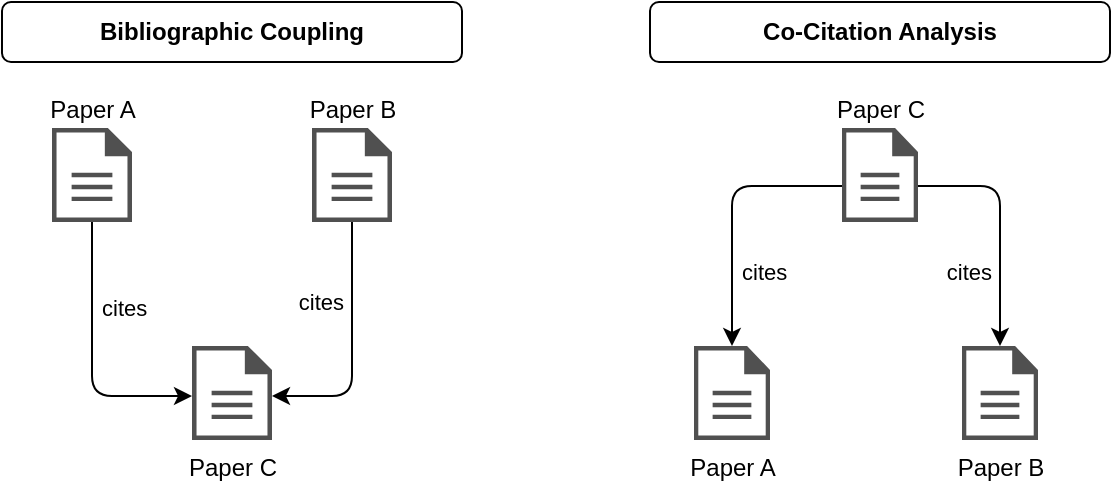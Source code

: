 <mxfile>
    <diagram id="6hGFLwfOUWnqI-ysMvHY" name="Page-1">
        <mxGraphModel dx="587" dy="591" grid="1" gridSize="10" guides="1" tooltips="1" connect="1" arrows="1" fold="1" page="1" pageScale="1" pageWidth="827" pageHeight="1169" math="0" shadow="0">
            <root>
                <mxCell id="0"/>
                <mxCell id="1" parent="0"/>
                <mxCell id="21" value="Paper A" style="sketch=0;pointerEvents=1;shadow=0;dashed=0;html=1;strokeColor=none;fillColor=#505050;labelPosition=center;verticalLabelPosition=top;verticalAlign=bottom;outlineConnect=0;align=center;shape=mxgraph.office.concepts.document;" parent="1" vertex="1">
                    <mxGeometry x="81" y="113" width="40" height="47" as="geometry"/>
                </mxCell>
                <mxCell id="22" value="Paper B" style="sketch=0;pointerEvents=1;shadow=0;dashed=0;html=1;strokeColor=none;fillColor=#505050;labelPosition=center;verticalLabelPosition=top;verticalAlign=bottom;outlineConnect=0;align=center;shape=mxgraph.office.concepts.document;" parent="1" vertex="1">
                    <mxGeometry x="211" y="113" width="40" height="47" as="geometry"/>
                </mxCell>
                <mxCell id="23" value="Paper C" style="sketch=0;pointerEvents=1;shadow=0;dashed=0;html=1;strokeColor=none;fillColor=#505050;labelPosition=center;verticalLabelPosition=bottom;verticalAlign=top;outlineConnect=0;align=center;shape=mxgraph.office.concepts.document;" parent="1" vertex="1">
                    <mxGeometry x="151" y="222" width="40" height="47" as="geometry"/>
                </mxCell>
                <mxCell id="25" value="cites" style="endArrow=classic;html=1;edgeStyle=orthogonalEdgeStyle;labelPosition=right;verticalLabelPosition=middle;align=left;verticalAlign=middle;spacingLeft=3;spacingRight=0;" parent="1" source="21" target="23" edge="1">
                    <mxGeometry x="-0.37" width="50" height="50" relative="1" as="geometry">
                        <mxPoint x="371" y="513" as="sourcePoint"/>
                        <mxPoint x="101" y="273" as="targetPoint"/>
                        <Array as="points">
                            <mxPoint x="101" y="247"/>
                        </Array>
                        <mxPoint as="offset"/>
                    </mxGeometry>
                </mxCell>
                <mxCell id="26" value="cites" style="endArrow=classic;html=1;edgeStyle=orthogonalEdgeStyle;labelPosition=left;verticalLabelPosition=middle;align=right;verticalAlign=middle;spacingRight=3;" parent="1" edge="1">
                    <mxGeometry x="-0.37" width="50" height="50" relative="1" as="geometry">
                        <mxPoint x="231" y="160" as="sourcePoint"/>
                        <mxPoint x="191" y="247" as="targetPoint"/>
                        <Array as="points">
                            <mxPoint x="231" y="247"/>
                        </Array>
                        <mxPoint as="offset"/>
                    </mxGeometry>
                </mxCell>
                <mxCell id="27" value="Paper A" style="sketch=0;pointerEvents=1;shadow=0;dashed=0;html=1;strokeColor=none;fillColor=#505050;labelPosition=center;verticalLabelPosition=bottom;verticalAlign=top;outlineConnect=0;align=center;shape=mxgraph.office.concepts.document;" parent="1" vertex="1">
                    <mxGeometry x="402" y="222" width="38" height="47" as="geometry"/>
                </mxCell>
                <mxCell id="28" value="Paper B" style="sketch=0;pointerEvents=1;shadow=0;dashed=0;html=1;strokeColor=none;fillColor=#505050;labelPosition=center;verticalLabelPosition=bottom;verticalAlign=top;outlineConnect=0;align=center;shape=mxgraph.office.concepts.document;" parent="1" vertex="1">
                    <mxGeometry x="536" y="222" width="38" height="47" as="geometry"/>
                </mxCell>
                <mxCell id="29" value="Paper C" style="sketch=0;pointerEvents=1;shadow=0;dashed=0;html=1;strokeColor=none;fillColor=#505050;labelPosition=center;verticalLabelPosition=top;verticalAlign=bottom;outlineConnect=0;align=center;shape=mxgraph.office.concepts.document;" parent="1" vertex="1">
                    <mxGeometry x="476" y="113" width="38" height="47" as="geometry"/>
                </mxCell>
                <mxCell id="30" value="cites" style="endArrow=classic;html=1;edgeStyle=orthogonalEdgeStyle;labelPosition=right;verticalLabelPosition=middle;align=left;verticalAlign=middle;spacingLeft=3;" parent="1" source="29" target="27" edge="1">
                    <mxGeometry x="0.448" width="50" height="50" relative="1" as="geometry">
                        <mxPoint x="426" y="292" as="sourcePoint"/>
                        <mxPoint x="696" y="532" as="targetPoint"/>
                        <Array as="points">
                            <mxPoint x="421" y="142"/>
                        </Array>
                        <mxPoint as="offset"/>
                    </mxGeometry>
                </mxCell>
                <mxCell id="31" value="cites" style="endArrow=classic;html=1;edgeStyle=orthogonalEdgeStyle;labelPosition=left;verticalLabelPosition=middle;align=right;verticalAlign=middle;spacingRight=3;" parent="1" source="29" target="28" edge="1">
                    <mxGeometry x="0.389" width="50" height="50" relative="1" as="geometry">
                        <mxPoint x="626" y="266" as="sourcePoint"/>
                        <mxPoint x="576" y="179" as="targetPoint"/>
                        <Array as="points">
                            <mxPoint x="555" y="142"/>
                        </Array>
                        <mxPoint as="offset"/>
                    </mxGeometry>
                </mxCell>
                <mxCell id="32" value="&lt;b&gt;Bibliographic Coupling&lt;/b&gt;" style="rounded=1;whiteSpace=wrap;html=1;" parent="1" vertex="1">
                    <mxGeometry x="56" y="50" width="230" height="30" as="geometry"/>
                </mxCell>
                <mxCell id="33" value="&lt;b&gt;Co-Citation Analysis&lt;/b&gt;" style="rounded=1;whiteSpace=wrap;html=1;" parent="1" vertex="1">
                    <mxGeometry x="380" y="50" width="230" height="30" as="geometry"/>
                </mxCell>
            </root>
        </mxGraphModel>
    </diagram>
</mxfile>